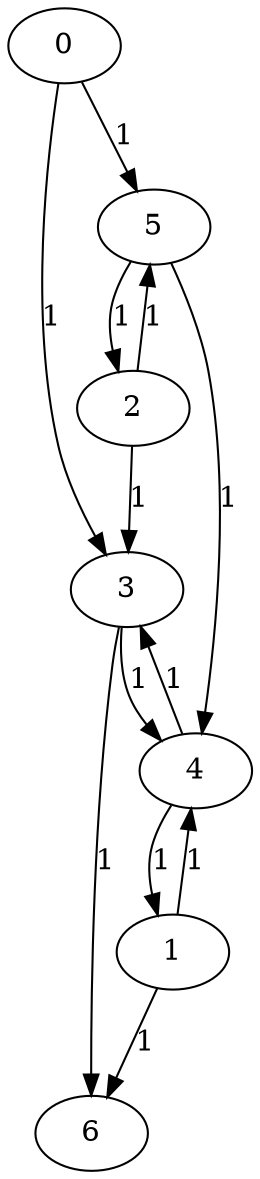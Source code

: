 digraph G {
0;
1;
2;
3;
4;
5;
6;
0->3  [label=1, weight=1];
0->5  [label=1, weight=1];
1->4  [label=1, weight=1];
1->6  [label=1, weight=1];
2->3  [label=1, weight=1];
2->5  [label=1, weight=1];
3->4  [label=1, weight=1];
3->6  [label=1, weight=1];
4->1  [label=1, weight=1];
4->3  [label=1, weight=1];
5->2  [label=1, weight=1];
5->4  [label=1, weight=1];
}
